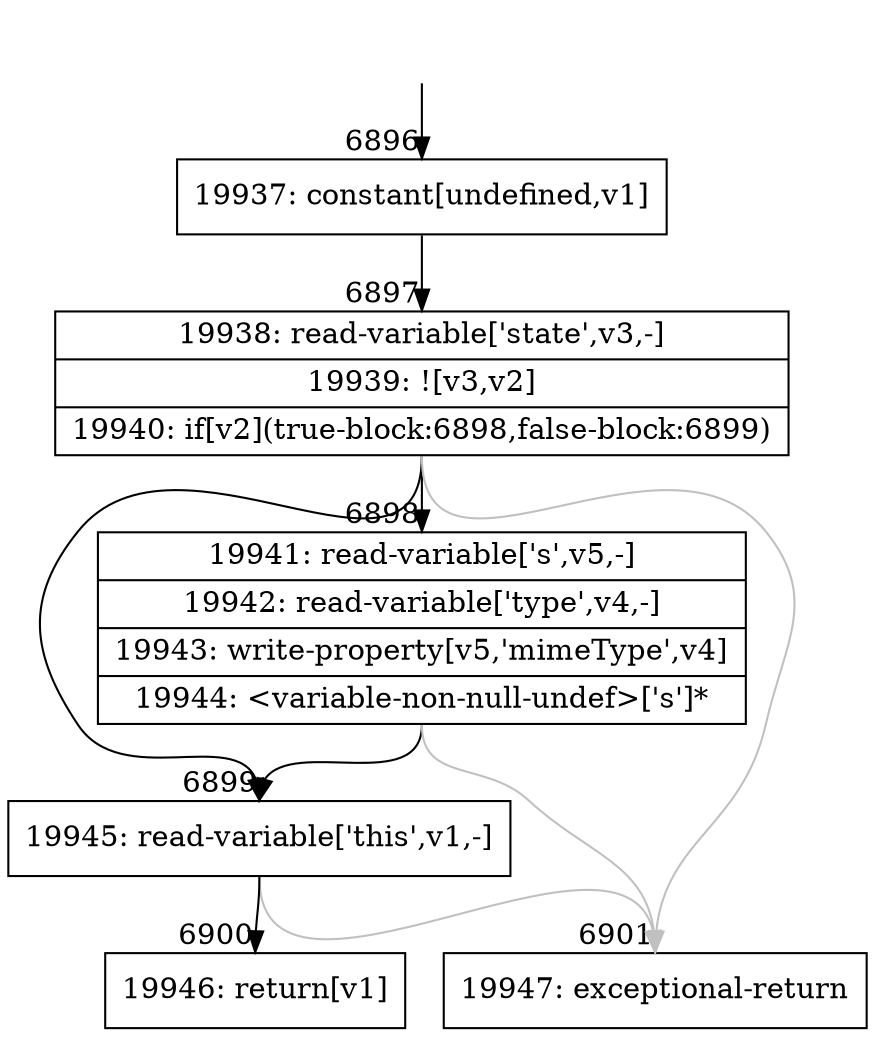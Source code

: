digraph {
rankdir="TD"
BB_entry457[shape=none,label=""];
BB_entry457 -> BB6896 [tailport=s, headport=n, headlabel="    6896"]
BB6896 [shape=record label="{19937: constant[undefined,v1]}" ] 
BB6896 -> BB6897 [tailport=s, headport=n, headlabel="      6897"]
BB6897 [shape=record label="{19938: read-variable['state',v3,-]|19939: ![v3,v2]|19940: if[v2](true-block:6898,false-block:6899)}" ] 
BB6897 -> BB6898 [tailport=s, headport=n, headlabel="      6898"]
BB6897 -> BB6899 [tailport=s, headport=n, headlabel="      6899"]
BB6897 -> BB6901 [tailport=s, headport=n, color=gray, headlabel="      6901"]
BB6898 [shape=record label="{19941: read-variable['s',v5,-]|19942: read-variable['type',v4,-]|19943: write-property[v5,'mimeType',v4]|19944: \<variable-non-null-undef\>['s']*}" ] 
BB6898 -> BB6899 [tailport=s, headport=n]
BB6898 -> BB6901 [tailport=s, headport=n, color=gray]
BB6899 [shape=record label="{19945: read-variable['this',v1,-]}" ] 
BB6899 -> BB6900 [tailport=s, headport=n, headlabel="      6900"]
BB6899 -> BB6901 [tailport=s, headport=n, color=gray]
BB6900 [shape=record label="{19946: return[v1]}" ] 
BB6901 [shape=record label="{19947: exceptional-return}" ] 
}
